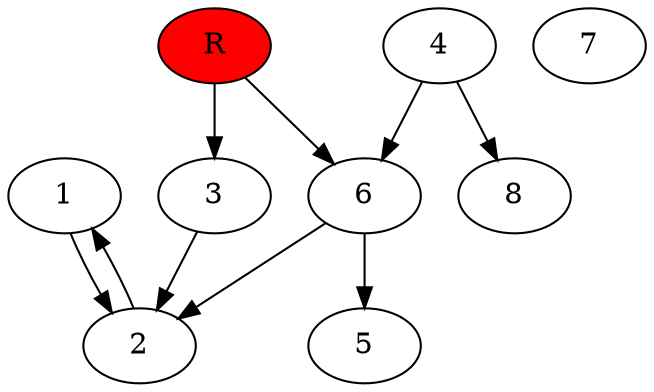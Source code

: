 digraph prb33696 {
	1
	2
	3
	4
	5
	6
	7
	8
	R [fillcolor="#ff0000" style=filled]
	1 -> 2
	2 -> 1
	3 -> 2
	4 -> 6
	4 -> 8
	6 -> 2
	6 -> 5
	R -> 3
	R -> 6
}
